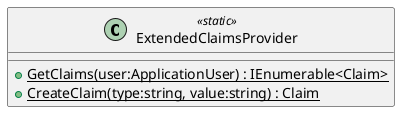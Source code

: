 @startuml
class ExtendedClaimsProvider <<static>> {
    + {static} GetClaims(user:ApplicationUser) : IEnumerable<Claim>
    + {static} CreateClaim(type:string, value:string) : Claim
}
@enduml
